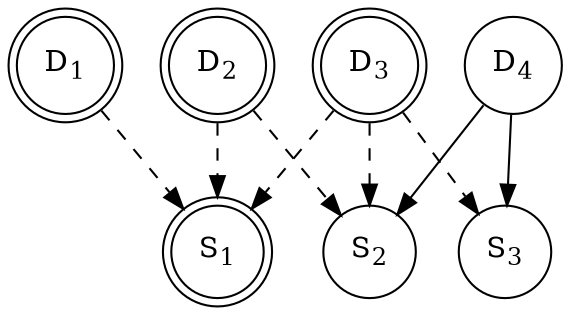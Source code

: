 digraph {
  node [shape=circle]

  D1 [label=<D<SUB>1</SUB>>, shape=doublecircle];
  D2 [label=<D<SUB>2</SUB>>, shape=doublecircle];
  D3 [label=<D<SUB>3</SUB>>, shape=doublecircle];
  D4 [label=<D<SUB>4</SUB>>];

  S1 [label=<S<SUB>1</SUB>>, shape=doublecircle];
  S2 [label=<S<SUB>2</SUB>>];
  S3 [label=<S<SUB>3</SUB>>];

  D1 -> S1 [style=dashed]
  D2 -> {S1 S2} [style=dashed]
  D3 -> {S1 S2 S3} [style=dashed]
  D4 -> {S2 S3}

  {rank=same; D1 D2 D3 D4}
  {rank=same; S1 S2 S3}
}
